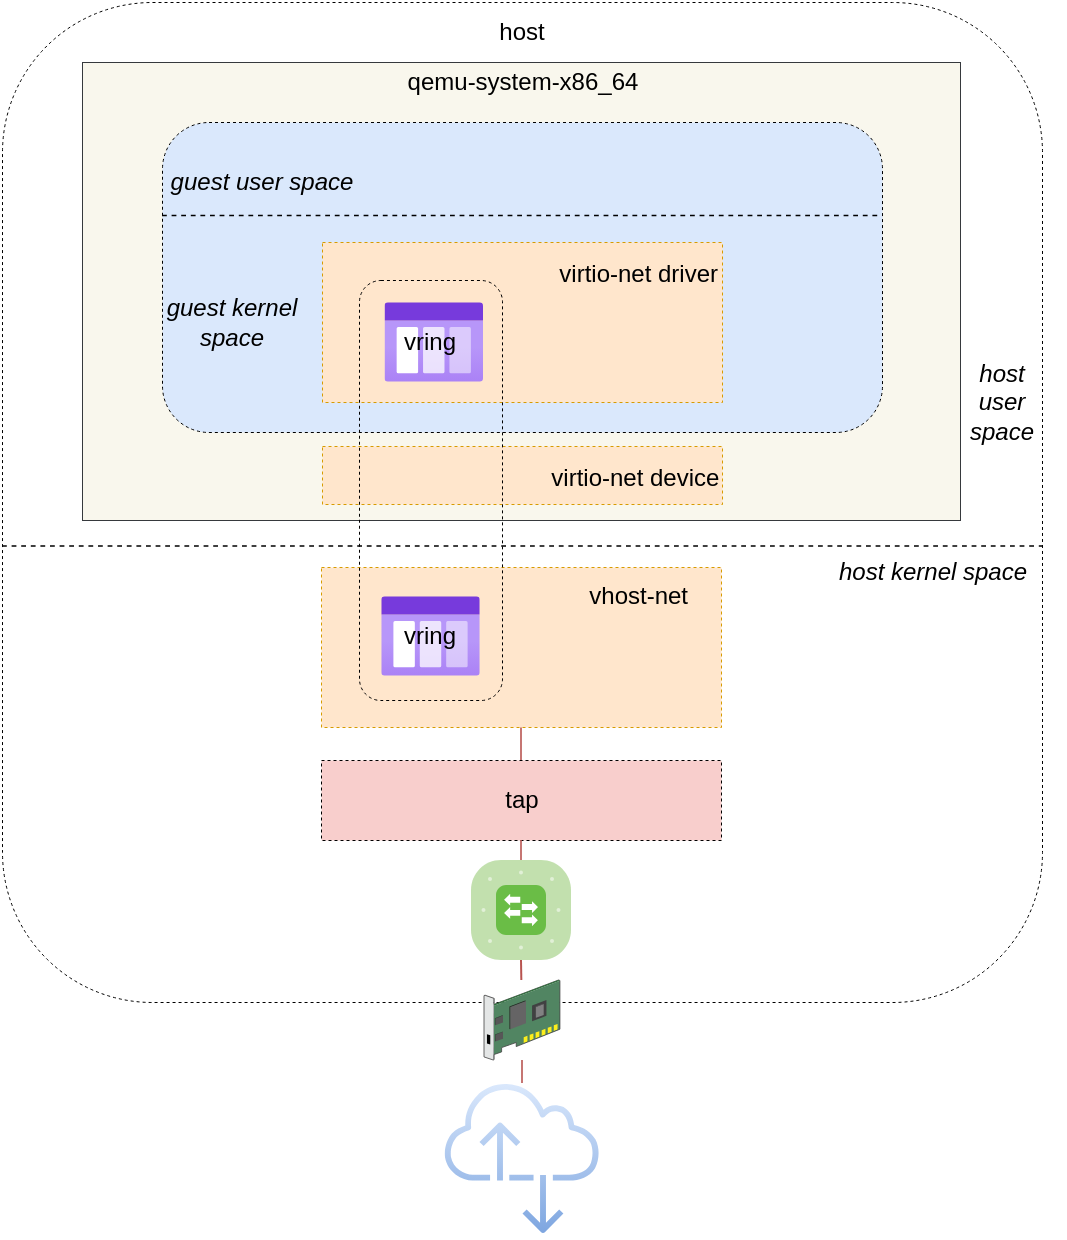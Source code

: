 <mxfile version="21.1.1" type="github">
  <diagram name="Page-1" id="e3a06f82-3646-2815-327d-82caf3d4e204">
    <mxGraphModel dx="1226" dy="678" grid="1" gridSize="10" guides="1" tooltips="1" connect="1" arrows="1" fold="1" page="1" pageScale="1.5" pageWidth="1169" pageHeight="826" background="none" math="0" shadow="0">
      <root>
        <mxCell id="0" style=";html=1;" />
        <mxCell id="1" style=";html=1;" parent="0" />
        <mxCell id="sc8MJLwOmtzSrlmjD8fI-22" value="" style="rounded=1;whiteSpace=wrap;html=1;strokeWidth=0.5;dashed=1;" parent="1" vertex="1">
          <mxGeometry x="400" y="11" width="520" height="500" as="geometry" />
        </mxCell>
        <mxCell id="sc8MJLwOmtzSrlmjD8fI-13" value="" style="rounded=0;whiteSpace=wrap;html=1;strokeWidth=0.5;fillColor=#f9f7ed;strokeColor=#36393d;" parent="1" vertex="1">
          <mxGeometry x="440" y="41" width="439" height="229" as="geometry" />
        </mxCell>
        <mxCell id="sc8MJLwOmtzSrlmjD8fI-14" value="&lt;div&gt;&lt;br&gt;&lt;/div&gt;" style="whiteSpace=wrap;html=1;fillColor=#f8cecc;fontSize=14;strokeColor=default;verticalAlign=top;strokeWidth=0.5;dashed=1;" parent="1" vertex="1">
          <mxGeometry x="559.5" y="390" width="200" height="40" as="geometry" />
        </mxCell>
        <mxCell id="sc8MJLwOmtzSrlmjD8fI-16" value="" style="whiteSpace=wrap;html=1;fillColor=#dae8fc;fontSize=14;strokeColor=default;verticalAlign=top;strokeWidth=0.5;rounded=1;dashed=1;" parent="1" vertex="1">
          <mxGeometry x="480" y="71" width="360" height="155" as="geometry" />
        </mxCell>
        <mxCell id="sc8MJLwOmtzSrlmjD8fI-20" value="qemu-system-x86_64" style="text;html=1;strokeColor=none;fillColor=none;align=center;verticalAlign=middle;whiteSpace=wrap;rounded=0;" parent="1" vertex="1">
          <mxGeometry x="594.5" y="41" width="131" height="20" as="geometry" />
        </mxCell>
        <mxCell id="sc8MJLwOmtzSrlmjD8fI-21" value="&lt;div&gt;tap&lt;/div&gt;" style="text;html=1;strokeColor=none;fillColor=none;align=center;verticalAlign=middle;whiteSpace=wrap;rounded=0;" parent="1" vertex="1">
          <mxGeometry x="645" y="400" width="30" height="20" as="geometry" />
        </mxCell>
        <mxCell id="sc8MJLwOmtzSrlmjD8fI-23" value="&lt;font style=&quot;font-size: 12px;&quot;&gt;host&lt;/font&gt;" style="text;html=1;strokeColor=none;fillColor=none;align=center;verticalAlign=middle;whiteSpace=wrap;rounded=0;" parent="1" vertex="1">
          <mxGeometry x="629.5" y="11" width="60" height="30" as="geometry" />
        </mxCell>
        <mxCell id="sc8MJLwOmtzSrlmjD8fI-24" value="" style="verticalLabelPosition=bottom;sketch=0;html=1;fillColor=#6ABD46;strokeColor=#ffffff;verticalAlign=top;align=center;points=[[0.085,0.085,0],[0.915,0.085,0],[0.915,0.915,0],[0.085,0.915,0],[0.25,0,0],[0.5,0,0],[0.75,0,0],[1,0.25,0],[1,0.5,0],[1,0.75,0],[0.75,1,0],[0.5,1,0],[0.25,1,0],[0,0.75,0],[0,0.5,0],[0,0.25,0]];pointerEvents=1;shape=mxgraph.cisco_safe.compositeIcon;bgIcon=mxgraph.cisco_safe.architecture.generic_appliance;resIcon=mxgraph.cisco_safe.architecture.switch;" parent="1" vertex="1">
          <mxGeometry x="634.5" y="440" width="50" height="50" as="geometry" />
        </mxCell>
        <mxCell id="sc8MJLwOmtzSrlmjD8fI-26" value="" style="shadow=0;dashed=0;html=1;labelPosition=center;verticalLabelPosition=bottom;verticalAlign=top;align=center;outlineConnect=0;shape=mxgraph.veeam.3d.network_card;" parent="1" vertex="1">
          <mxGeometry x="641" y="500" width="38" height="40" as="geometry" />
        </mxCell>
        <mxCell id="sc8MJLwOmtzSrlmjD8fI-32" value="" style="endArrow=none;html=1;rounded=0;exitX=0.5;exitY=0;exitDx=0;exitDy=0;exitPerimeter=0;entryX=0.5;entryY=1;entryDx=0;entryDy=0;strokeWidth=0.8;fillColor=#f8cecc;gradientColor=#ea6b66;strokeColor=#b85450;" parent="1" source="sc8MJLwOmtzSrlmjD8fI-24" target="sc8MJLwOmtzSrlmjD8fI-14" edge="1">
          <mxGeometry width="50" height="50" relative="1" as="geometry">
            <mxPoint x="791" y="596" as="sourcePoint" />
            <mxPoint x="660" y="600" as="targetPoint" />
            <Array as="points" />
          </mxGeometry>
        </mxCell>
        <mxCell id="sc8MJLwOmtzSrlmjD8fI-33" value="" style="endArrow=none;html=1;rounded=0;entryX=0.5;entryY=1;entryDx=0;entryDy=0;entryPerimeter=0;fillColor=#f8cecc;gradientColor=#ea6b66;strokeColor=#b85450;" parent="1" source="sc8MJLwOmtzSrlmjD8fI-26" target="sc8MJLwOmtzSrlmjD8fI-24" edge="1">
          <mxGeometry width="50" height="50" relative="1" as="geometry">
            <mxPoint x="650" y="678" as="sourcePoint" />
            <mxPoint x="730" y="488" as="targetPoint" />
          </mxGeometry>
        </mxCell>
        <mxCell id="sc8MJLwOmtzSrlmjD8fI-37" value="" style="endArrow=none;html=1;rounded=0;fillColor=#f8cecc;gradientColor=#ea6b66;strokeColor=#b85450;strokeWidth=0.8;" parent="1" edge="1" target="sc8MJLwOmtzSrlmjD8fI-26" source="sc8MJLwOmtzSrlmjD8fI-36">
          <mxGeometry width="50" height="50" relative="1" as="geometry">
            <mxPoint x="659.5" y="731.558" as="sourcePoint" />
            <mxPoint x="659.5" y="716" as="targetPoint" />
          </mxGeometry>
        </mxCell>
        <mxCell id="hZHQL17mHd2V5WKPXcm2-6" value="&lt;font style=&quot;font-size: 12px;&quot;&gt;&amp;nbsp;&amp;nbsp;&amp;nbsp;&amp;nbsp;&amp;nbsp;&amp;nbsp;&amp;nbsp;&amp;nbsp;&amp;nbsp;&amp;nbsp;&amp;nbsp;&amp;nbsp;&amp;nbsp;&amp;nbsp;&amp;nbsp;&amp;nbsp;&amp;nbsp;&amp;nbsp;&amp;nbsp;&amp;nbsp;&amp;nbsp;&amp;nbsp;&amp;nbsp;&amp;nbsp;&amp;nbsp;&amp;nbsp;&amp;nbsp;&amp;nbsp;&amp;nbsp;&amp;nbsp;&amp;nbsp;&amp;nbsp;&amp;nbsp;&amp;nbsp; virtio-net driver&lt;/font&gt;" style="whiteSpace=wrap;html=1;fillColor=#ffe6cc;fontSize=14;strokeColor=#d79b00;verticalAlign=top;strokeWidth=0.5;shadow=0;glass=0;dashed=1;" parent="1" vertex="1">
          <mxGeometry x="560" y="131" width="200" height="80" as="geometry" />
        </mxCell>
        <mxCell id="hZHQL17mHd2V5WKPXcm2-1" value="" style="image;aspect=fixed;html=1;points=[];align=center;fontSize=12;image=img/lib/azure2/general/Storage_Queue.svg;" parent="1" vertex="1">
          <mxGeometry x="591.27" y="161" width="49.23" height="40" as="geometry" />
        </mxCell>
        <mxCell id="hZHQL17mHd2V5WKPXcm2-7" value="" style="endArrow=none;html=1;strokeWidth=0.8;rounded=0;entryX=1;entryY=0.25;entryDx=0;entryDy=0;exitX=0;exitY=0.25;exitDx=0;exitDy=0;dashed=1;" parent="1" edge="1">
          <mxGeometry width="50" height="50" relative="1" as="geometry">
            <mxPoint x="480" y="117.75" as="sourcePoint" />
            <mxPoint x="840" y="117.75" as="targetPoint" />
          </mxGeometry>
        </mxCell>
        <mxCell id="hZHQL17mHd2V5WKPXcm2-8" value="&lt;font style=&quot;font-size: 12px;&quot;&gt;&amp;nbsp;&amp;nbsp;&amp;nbsp;&amp;nbsp;&amp;nbsp;&amp;nbsp;&amp;nbsp;&amp;nbsp;&amp;nbsp;&amp;nbsp;&amp;nbsp;&amp;nbsp;&amp;nbsp;&amp;nbsp;&amp;nbsp;&amp;nbsp;&amp;nbsp;&amp;nbsp;&amp;nbsp;&amp;nbsp;&amp;nbsp;&amp;nbsp;&amp;nbsp;&amp;nbsp;&amp;nbsp;&amp;nbsp;&amp;nbsp;&amp;nbsp;&amp;nbsp;&amp;nbsp;&amp;nbsp;&amp;nbsp;&amp;nbsp; virtio-net device&lt;/font&gt;" style="whiteSpace=wrap;html=1;fillColor=#ffe6cc;fontSize=14;strokeColor=#d79b00;verticalAlign=top;strokeWidth=0.5;shadow=0;dashed=1;" parent="1" vertex="1">
          <mxGeometry x="560" y="233" width="200" height="29" as="geometry" />
        </mxCell>
        <mxCell id="hZHQL17mHd2V5WKPXcm2-17" value="" style="endArrow=none;html=1;rounded=0;exitX=0.5;exitY=0;exitDx=0;exitDy=0;strokeWidth=0.8;fillColor=#f8cecc;gradientColor=#ea6b66;strokeColor=#b85450;entryX=0.5;entryY=1;entryDx=0;entryDy=0;" parent="1" source="sc8MJLwOmtzSrlmjD8fI-14" target="Kj4OaQ1shPEOpw5dfJv4-1" edge="1">
          <mxGeometry width="50" height="50" relative="1" as="geometry">
            <mxPoint x="816" y="440" as="sourcePoint" />
            <mxPoint x="270" y="560" as="targetPoint" />
            <Array as="points" />
          </mxGeometry>
        </mxCell>
        <mxCell id="hZHQL17mHd2V5WKPXcm2-18" value="" style="endArrow=none;html=1;strokeWidth=0.8;rounded=0;entryX=1;entryY=0.75;entryDx=0;entryDy=0;exitX=0;exitY=0.75;exitDx=0;exitDy=0;dashed=1;" parent="1" edge="1">
          <mxGeometry width="50" height="50" relative="1" as="geometry">
            <mxPoint x="400" y="283" as="sourcePoint" />
            <mxPoint x="920" y="283" as="targetPoint" />
          </mxGeometry>
        </mxCell>
        <mxCell id="hZHQL17mHd2V5WKPXcm2-19" value="&lt;i&gt;host kernel space&lt;/i&gt;" style="text;html=1;strokeColor=none;fillColor=none;align=center;verticalAlign=middle;whiteSpace=wrap;rounded=0;" parent="1" vertex="1">
          <mxGeometry x="800" y="286" width="131" height="20" as="geometry" />
        </mxCell>
        <mxCell id="hZHQL17mHd2V5WKPXcm2-20" value="&lt;i&gt;host user space&lt;/i&gt;" style="text;strokeColor=none;fillColor=none;align=center;verticalAlign=middle;rounded=0;whiteSpace=wrap;html=1;horizontal=1;" parent="1" vertex="1">
          <mxGeometry x="890" y="161" width="20" height="100" as="geometry" />
        </mxCell>
        <mxCell id="hZHQL17mHd2V5WKPXcm2-21" value="&lt;i&gt;&lt;font style=&quot;font-size: 12px;&quot;&gt;guest user space&lt;/font&gt;&lt;/i&gt;" style="text;html=1;strokeColor=none;fillColor=none;align=center;verticalAlign=middle;whiteSpace=wrap;rounded=0;" parent="1" vertex="1">
          <mxGeometry x="480" y="91" width="100" height="20" as="geometry" />
        </mxCell>
        <mxCell id="hZHQL17mHd2V5WKPXcm2-22" value="&lt;i&gt;&lt;font style=&quot;font-size: 12px;&quot;&gt;guest kernel space&lt;/font&gt;&lt;/i&gt;" style="text;strokeColor=none;fillColor=none;align=center;verticalAlign=middle;rounded=0;whiteSpace=wrap;html=1;horizontal=1;" parent="1" vertex="1">
          <mxGeometry x="480" y="121" width="70" height="100" as="geometry" />
        </mxCell>
        <mxCell id="hZHQL17mHd2V5WKPXcm2-24" value="vring" style="text;html=1;strokeColor=none;fillColor=none;align=center;verticalAlign=middle;whiteSpace=wrap;rounded=0;" parent="1" vertex="1">
          <mxGeometry x="584.25" y="171" width="60" height="20" as="geometry" />
        </mxCell>
        <mxCell id="Kj4OaQ1shPEOpw5dfJv4-1" value="&lt;div style=&quot;font-size: 12px;&quot;&gt;&lt;font style=&quot;font-size: 12px;&quot;&gt;&amp;nbsp;&amp;nbsp;&amp;nbsp;&amp;nbsp;&amp;nbsp;&amp;nbsp;&amp;nbsp;&amp;nbsp;&amp;nbsp;&amp;nbsp;&amp;nbsp;&amp;nbsp;&amp;nbsp;&amp;nbsp;&amp;nbsp;&amp;nbsp;&amp;nbsp;&amp;nbsp;&amp;nbsp;&amp;nbsp;&amp;nbsp;&amp;nbsp;&amp;nbsp;&amp;nbsp;&amp;nbsp;&amp;nbsp;&amp;nbsp;&amp;nbsp;&amp;nbsp;&amp;nbsp;&amp;nbsp;&amp;nbsp;&amp;nbsp;&amp;nbsp; vhost-net&lt;/font&gt;&lt;/div&gt;" style="whiteSpace=wrap;html=1;fillColor=#ffe6cc;fontSize=14;strokeColor=#d79b00;verticalAlign=top;strokeWidth=0.5;shadow=0;dashed=1;" vertex="1" parent="1">
          <mxGeometry x="559.5" y="293.5" width="200" height="80" as="geometry" />
        </mxCell>
        <mxCell id="hZHQL17mHd2V5WKPXcm2-16" value="" style="rounded=1;whiteSpace=wrap;html=1;fillColor=none;dashed=1;strokeWidth=0.5;" parent="1" vertex="1">
          <mxGeometry x="578.5" y="150" width="71.5" height="210" as="geometry" />
        </mxCell>
        <mxCell id="hZHQL17mHd2V5WKPXcm2-9" value="" style="image;aspect=fixed;html=1;points=[];align=center;fontSize=12;image=img/lib/azure2/general/Storage_Queue.svg;" parent="1" vertex="1">
          <mxGeometry x="589.64" y="308" width="49.23" height="40" as="geometry" />
        </mxCell>
        <mxCell id="hZHQL17mHd2V5WKPXcm2-25" value="vring" style="text;html=1;strokeColor=none;fillColor=none;align=center;verticalAlign=middle;whiteSpace=wrap;rounded=0;" parent="1" vertex="1">
          <mxGeometry x="584.25" y="318" width="60" height="20" as="geometry" />
        </mxCell>
        <mxCell id="sc8MJLwOmtzSrlmjD8fI-36" value="" style="sketch=0;outlineConnect=0;gradientColor=#7ea6e0;fillColor=#dae8fc;strokeColor=#6c8ebf;dashed=0;verticalLabelPosition=bottom;verticalAlign=top;align=center;html=1;fontSize=12;fontStyle=0;aspect=fixed;pointerEvents=1;shape=mxgraph.aws4.internet_alt2;" parent="1" vertex="1">
          <mxGeometry x="621" y="550" width="78" height="78" as="geometry" />
        </mxCell>
      </root>
    </mxGraphModel>
  </diagram>
</mxfile>
